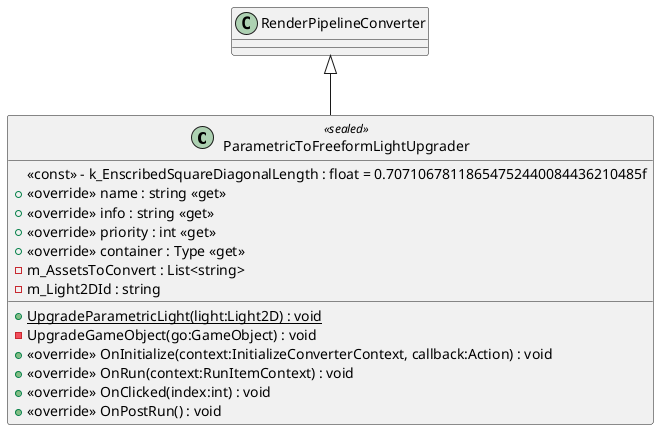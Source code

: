 @startuml
class ParametricToFreeformLightUpgrader <<sealed>> {
    <<const>> - k_EnscribedSquareDiagonalLength : float = 0.70710678118654752440084436210485f
    + <<override>> name : string <<get>>
    + <<override>> info : string <<get>>
    + <<override>> priority : int <<get>>
    + <<override>> container : Type <<get>>
    - m_AssetsToConvert : List<string>
    - m_Light2DId : string
    + {static} UpgradeParametricLight(light:Light2D) : void
    - UpgradeGameObject(go:GameObject) : void
    + <<override>> OnInitialize(context:InitializeConverterContext, callback:Action) : void
    + <<override>> OnRun(context:RunItemContext) : void
    + <<override>> OnClicked(index:int) : void
    + <<override>> OnPostRun() : void
}
RenderPipelineConverter <|-- ParametricToFreeformLightUpgrader
@enduml
